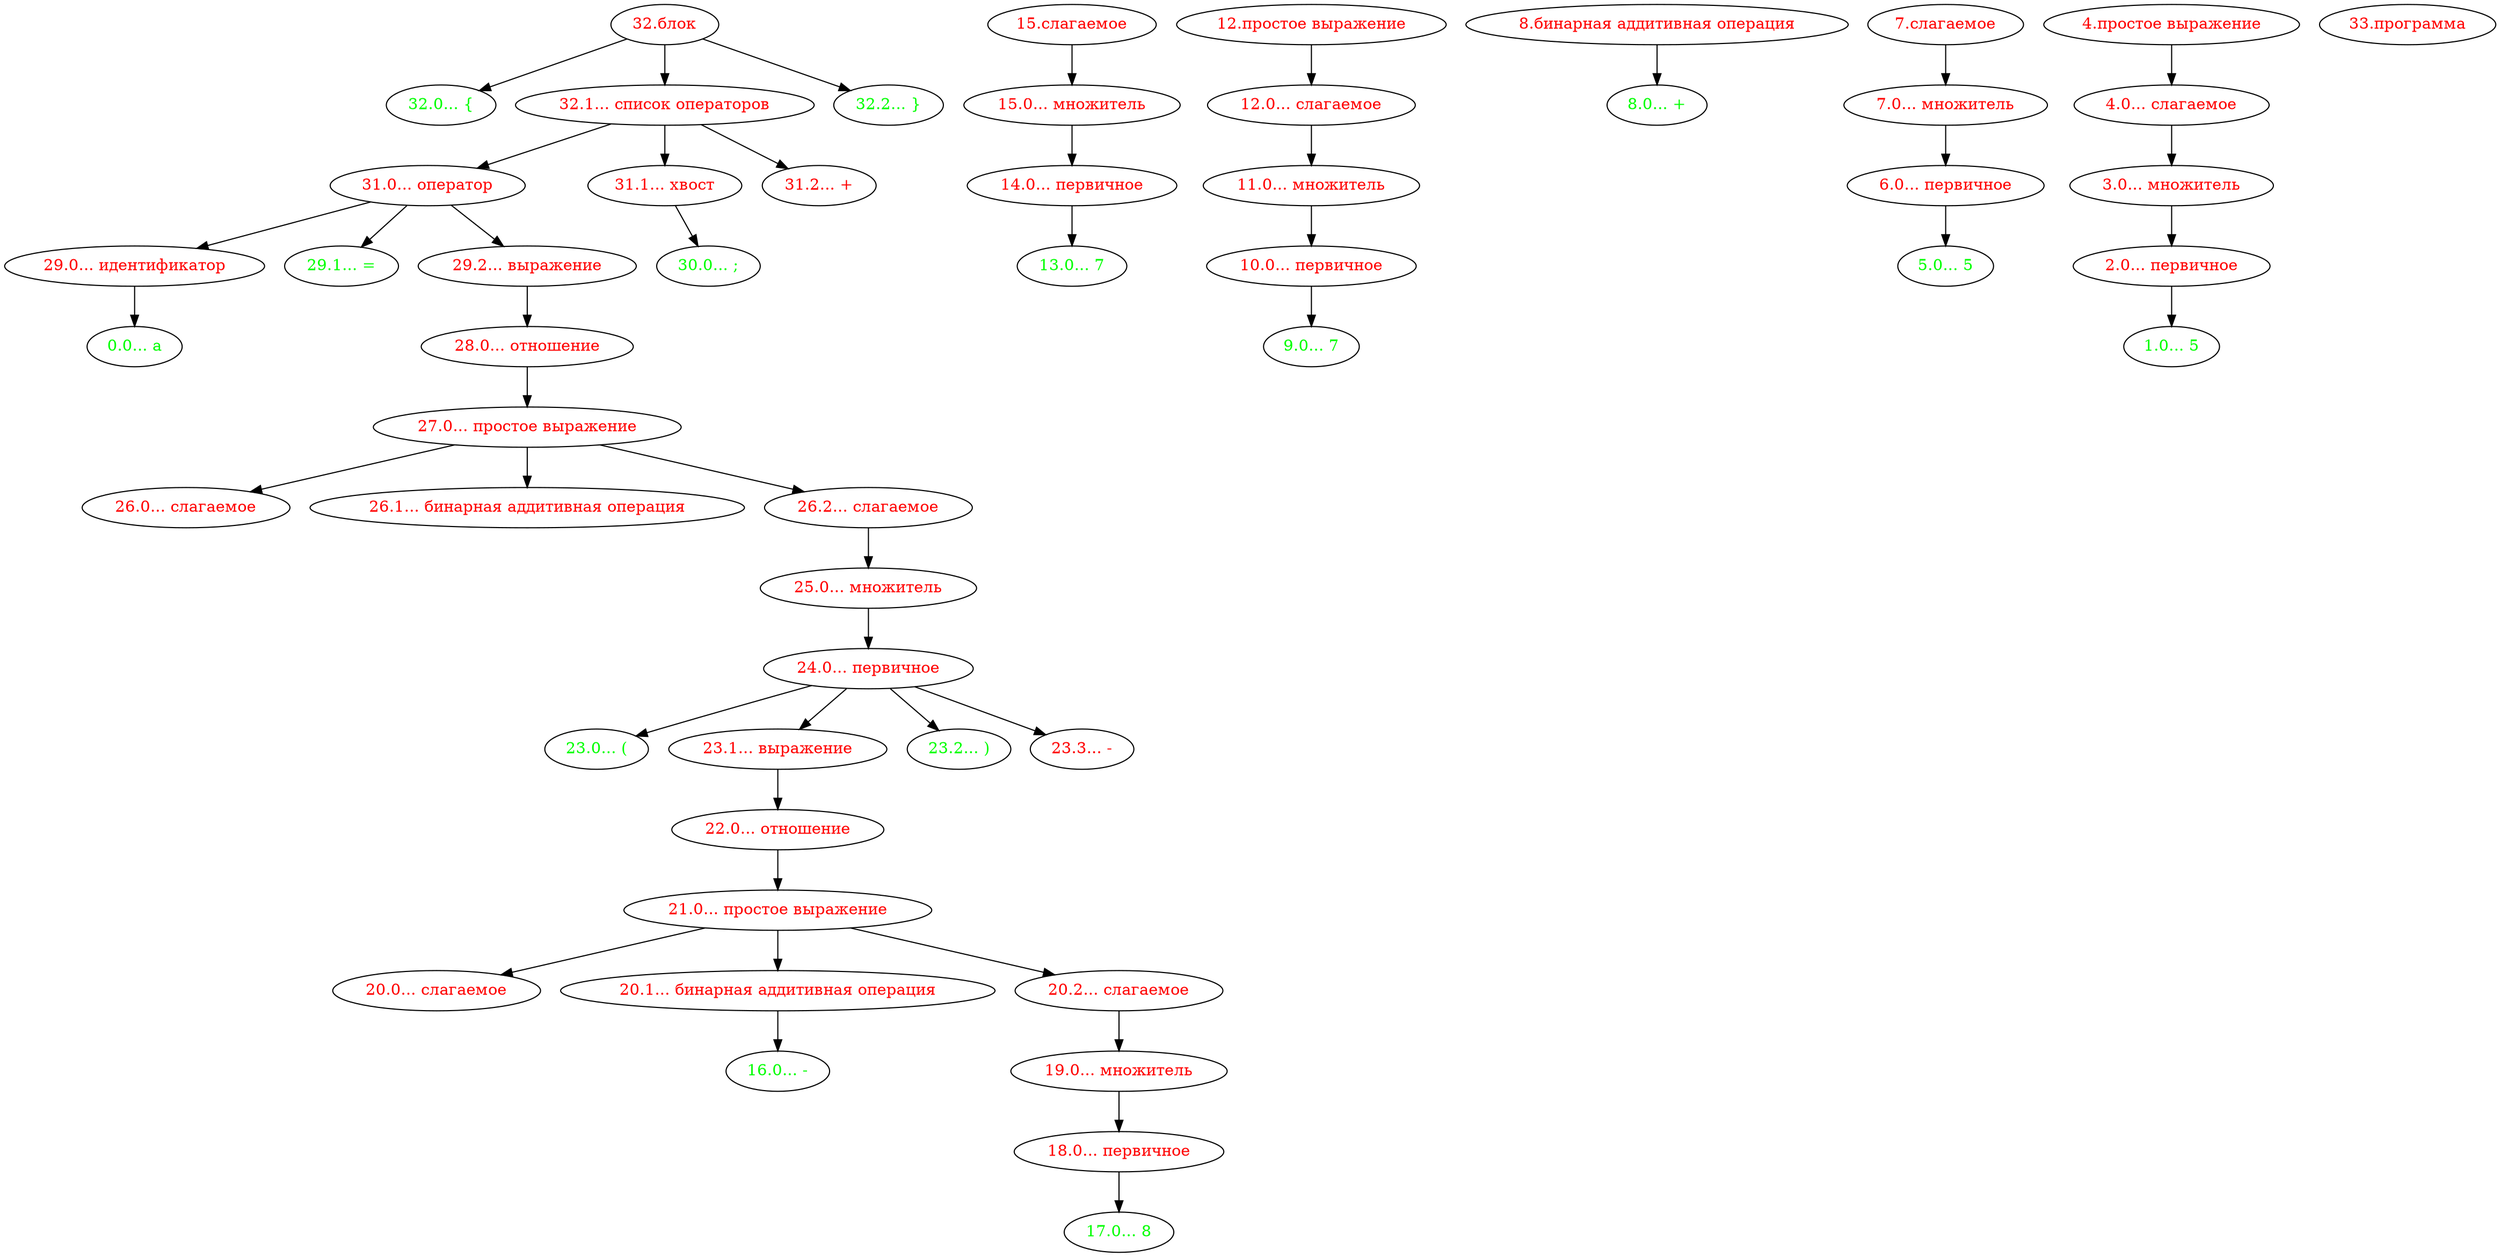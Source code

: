 digraph G {
	"32.блок"->"32.0... {";
	"32.блок"->"32.1... список операторов";
	"32.блок"->"32.2... }";
	"32.1... список операторов"->"31.0... оператор";
	"32.1... список операторов"->"31.1... хвост";
	"32.1... список операторов"->"31.2... +";
	"31.1... хвост"->"30.0... ;";
	"31.0... оператор"->"29.0... идентификатор";
	"31.0... оператор"->"29.1... =";
	"31.0... оператор"->"29.2... выражение";
	"29.2... выражение"->"28.0... отношение";
	"28.0... отношение"->"27.0... простое выражение";
	"27.0... простое выражение"->"26.0... слагаемое";
	"27.0... простое выражение"->"26.1... бинарная аддитивная операция";
	"27.0... простое выражение"->"26.2... слагаемое";
	"26.2... слагаемое"->"25.0... множитель";
	"25.0... множитель"->"24.0... первичное";
	"24.0... первичное"->"23.0... (";
	"24.0... первичное"->"23.1... выражение";
	"24.0... первичное"->"23.2... )";
	"24.0... первичное"->"23.3... -";
	"23.1... выражение"->"22.0... отношение";
	"22.0... отношение"->"21.0... простое выражение";
	"21.0... простое выражение"->"20.0... слагаемое";
	"21.0... простое выражение"->"20.1... бинарная аддитивная операция";
	"21.0... простое выражение"->"20.2... слагаемое";
	"20.2... слагаемое"->"19.0... множитель";
	"19.0... множитель"->"18.0... первичное";
	"18.0... первичное"->"17.0... 8";
	"20.1... бинарная аддитивная операция"->"16.0... -";
	"15.слагаемое"->"15.0... множитель";
	"15.0... множитель"->"14.0... первичное";
	"14.0... первичное"->"13.0... 7";
	"12.простое выражение"->"12.0... слагаемое";
	"12.0... слагаемое"->"11.0... множитель";
	"11.0... множитель"->"10.0... первичное";
	"10.0... первичное"->"9.0... 7";
	"8.бинарная аддитивная операция"->"8.0... +";
	"7.слагаемое"->"7.0... множитель";
	"7.0... множитель"->"6.0... первичное";
	"6.0... первичное"->"5.0... 5";
	"4.простое выражение"->"4.0... слагаемое";
	"4.0... слагаемое"->"3.0... множитель";
	"3.0... множитель"->"2.0... первичное";
	"2.0... первичное"->"1.0... 5";
	"29.0... идентификатор"->"0.0... a";
	"0.0... a" [ label=<<font color="green">0.0... a</font>> ];
	"1.0... 5" [ label=<<font color="green">1.0... 5</font>> ];
	"10.0... первичное" [ label=<<font color="red">10.0... первичное</font>> ];
	"11.0... множитель" [ label=<<font color="red">11.0... множитель</font>> ];
	"12.0... слагаемое" [ label=<<font color="red">12.0... слагаемое</font>> ];
	"12.простое выражение" [ label=<<font color="red">12.простое выражение</font>> ];
	"13.0... 7" [ label=<<font color="green">13.0... 7</font>> ];
	"14.0... первичное" [ label=<<font color="red">14.0... первичное</font>> ];
	"15.0... множитель" [ label=<<font color="red">15.0... множитель</font>> ];
	"15.слагаемое" [ label=<<font color="red">15.слагаемое</font>> ];
	"16.0... -" [ label=<<font color="green">16.0... -</font>> ];
	"17.0... 8" [ label=<<font color="green">17.0... 8</font>> ];
	"18.0... первичное" [ label=<<font color="red">18.0... первичное</font>> ];
	"19.0... множитель" [ label=<<font color="red">19.0... множитель</font>> ];
	"2.0... первичное" [ label=<<font color="red">2.0... первичное</font>> ];
	"20.0... слагаемое" [ label=<<font color="red">20.0... слагаемое</font>> ];
	"20.1... бинарная аддитивная операция" [ label=<<font color="red">20.1... бинарная аддитивная операция</font>> ];
	"20.2... слагаемое" [ label=<<font color="red">20.2... слагаемое</font>> ];
	"21.0... простое выражение" [ label=<<font color="red">21.0... простое выражение</font>> ];
	"22.0... отношение" [ label=<<font color="red">22.0... отношение</font>> ];
	"23.0... (" [ label=<<font color="green">23.0... (</font>> ];
	"23.1... выражение" [ label=<<font color="red">23.1... выражение</font>> ];
	"23.2... )" [ label=<<font color="green">23.2... )</font>> ];
	"23.3... -" [ label=<<font color="red">23.3... -</font>> ];
	"24.0... первичное" [ label=<<font color="red">24.0... первичное</font>> ];
	"25.0... множитель" [ label=<<font color="red">25.0... множитель</font>> ];
	"26.0... слагаемое" [ label=<<font color="red">26.0... слагаемое</font>> ];
	"26.1... бинарная аддитивная операция" [ label=<<font color="red">26.1... бинарная аддитивная операция</font>> ];
	"26.2... слагаемое" [ label=<<font color="red">26.2... слагаемое</font>> ];
	"27.0... простое выражение" [ label=<<font color="red">27.0... простое выражение</font>> ];
	"28.0... отношение" [ label=<<font color="red">28.0... отношение</font>> ];
	"29.0... идентификатор" [ label=<<font color="red">29.0... идентификатор</font>> ];
	"29.1... =" [ label=<<font color="green">29.1... =</font>> ];
	"29.2... выражение" [ label=<<font color="red">29.2... выражение</font>> ];
	"3.0... множитель" [ label=<<font color="red">3.0... множитель</font>> ];
	"30.0... ;" [ label=<<font color="green">30.0... ;</font>> ];
	"31.0... оператор" [ label=<<font color="red">31.0... оператор</font>> ];
	"31.1... хвост" [ label=<<font color="red">31.1... хвост</font>> ];
	"31.2... +" [ label=<<font color="red">31.2... +</font>> ];
	"32.0... {" [ label=<<font color="green">32.0... {</font>> ];
	"32.1... список операторов" [ label=<<font color="red">32.1... список операторов</font>> ];
	"32.2... }" [ label=<<font color="green">32.2... }</font>> ];
	"32.блок" [ label=<<font color="red">32.блок</font>> ];
	"33.программа" [ label=<<font color="red">33.программа</font>> ];
	"4.0... слагаемое" [ label=<<font color="red">4.0... слагаемое</font>> ];
	"4.простое выражение" [ label=<<font color="red">4.простое выражение</font>> ];
	"5.0... 5" [ label=<<font color="green">5.0... 5</font>> ];
	"6.0... первичное" [ label=<<font color="red">6.0... первичное</font>> ];
	"7.0... множитель" [ label=<<font color="red">7.0... множитель</font>> ];
	"7.слагаемое" [ label=<<font color="red">7.слагаемое</font>> ];
	"8.0... +" [ label=<<font color="green">8.0... +</font>> ];
	"8.бинарная аддитивная операция" [ label=<<font color="red">8.бинарная аддитивная операция</font>> ];
	"9.0... 7" [ label=<<font color="green">9.0... 7</font>> ];

}
